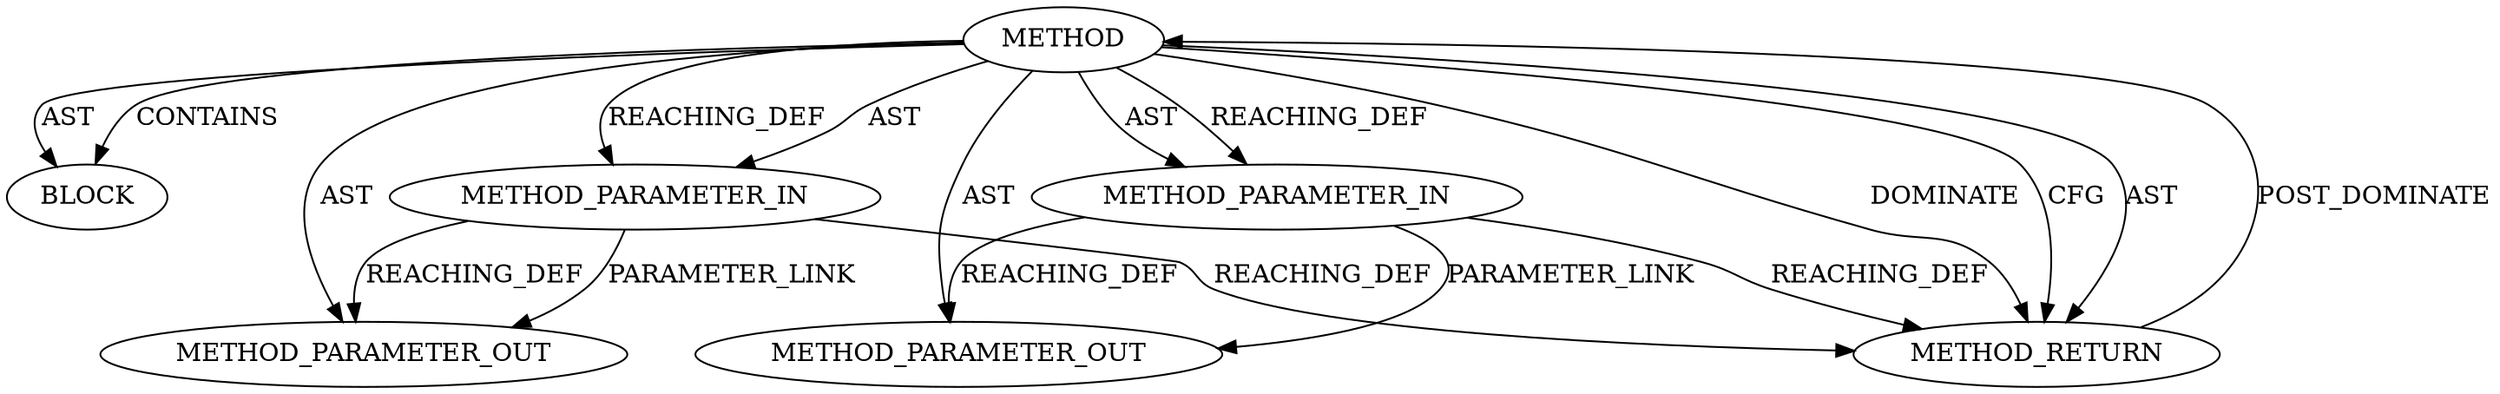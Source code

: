 digraph {
  11961 [label=BLOCK ORDER=1 ARGUMENT_INDEX=1 CODE="<empty>" TYPE_FULL_NAME="ANY"]
  11960 [label=METHOD_PARAMETER_IN ORDER=2 CODE="p2" IS_VARIADIC=false TYPE_FULL_NAME="ANY" EVALUATION_STRATEGY="BY_VALUE" INDEX=2 NAME="p2"]
  13242 [label=METHOD_PARAMETER_OUT ORDER=1 CODE="p1" IS_VARIADIC=false TYPE_FULL_NAME="ANY" EVALUATION_STRATEGY="BY_VALUE" INDEX=1 NAME="p1"]
  11959 [label=METHOD_PARAMETER_IN ORDER=1 CODE="p1" IS_VARIADIC=false TYPE_FULL_NAME="ANY" EVALUATION_STRATEGY="BY_VALUE" INDEX=1 NAME="p1"]
  11958 [label=METHOD AST_PARENT_TYPE="NAMESPACE_BLOCK" AST_PARENT_FULL_NAME="<global>" ORDER=0 CODE="<empty>" FULL_NAME="<operator>.assignment" IS_EXTERNAL=true FILENAME="<empty>" SIGNATURE="" NAME="<operator>.assignment"]
  13243 [label=METHOD_PARAMETER_OUT ORDER=2 CODE="p2" IS_VARIADIC=false TYPE_FULL_NAME="ANY" EVALUATION_STRATEGY="BY_VALUE" INDEX=2 NAME="p2"]
  11962 [label=METHOD_RETURN ORDER=2 CODE="RET" TYPE_FULL_NAME="ANY" EVALUATION_STRATEGY="BY_VALUE"]
  11958 -> 11960 [label=REACHING_DEF VARIABLE=""]
  11958 -> 11962 [label=DOMINATE ]
  11960 -> 13243 [label=REACHING_DEF VARIABLE="p2"]
  11958 -> 11961 [label=AST ]
  11958 -> 11961 [label=CONTAINS ]
  11962 -> 11958 [label=POST_DOMINATE ]
  11960 -> 13243 [label=PARAMETER_LINK ]
  11958 -> 13243 [label=AST ]
  11960 -> 11962 [label=REACHING_DEF VARIABLE="p2"]
  11958 -> 11960 [label=AST ]
  11958 -> 11962 [label=CFG ]
  11959 -> 13242 [label=PARAMETER_LINK ]
  11959 -> 11962 [label=REACHING_DEF VARIABLE="p1"]
  11959 -> 13242 [label=REACHING_DEF VARIABLE="p1"]
  11958 -> 11962 [label=AST ]
  11958 -> 11959 [label=AST ]
  11958 -> 11959 [label=REACHING_DEF VARIABLE=""]
  11958 -> 13242 [label=AST ]
}
